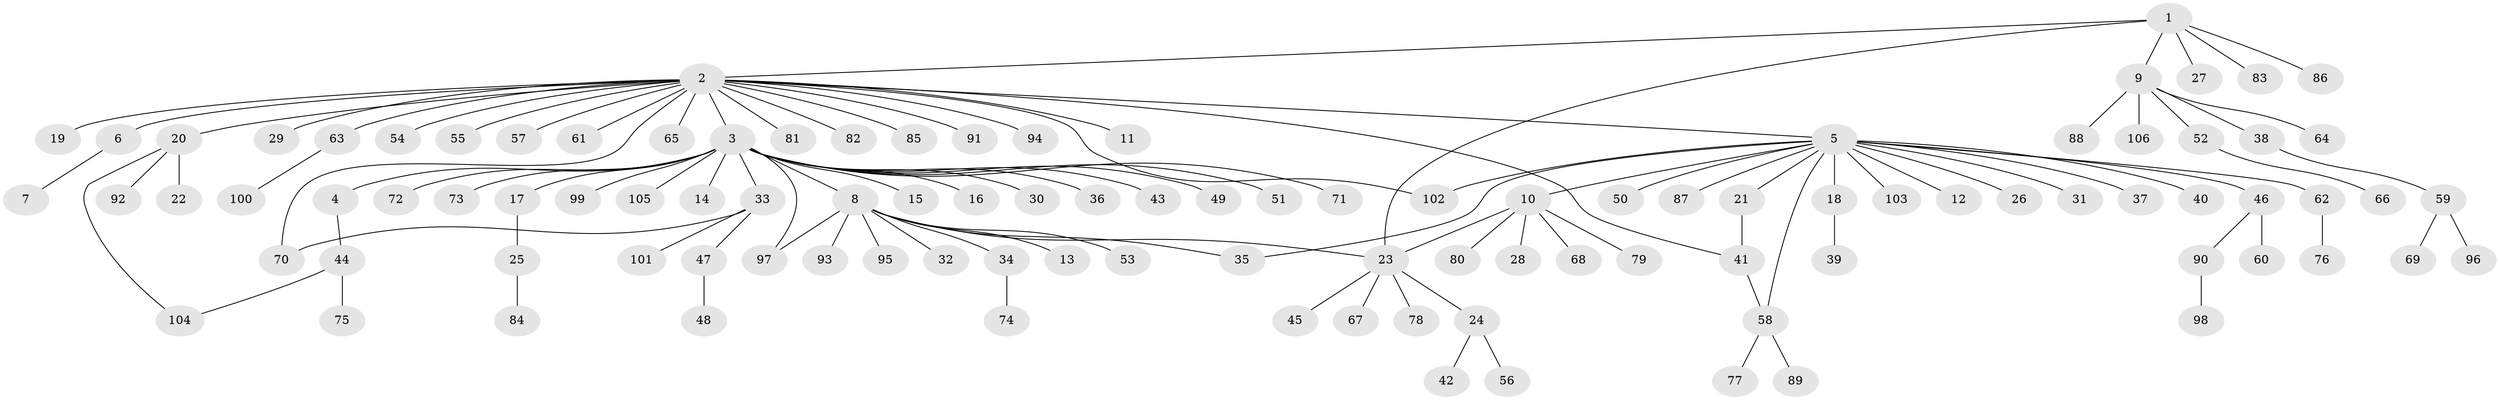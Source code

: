 // Generated by graph-tools (version 1.1) at 2025/35/03/09/25 02:35:42]
// undirected, 106 vertices, 114 edges
graph export_dot {
graph [start="1"]
  node [color=gray90,style=filled];
  1;
  2;
  3;
  4;
  5;
  6;
  7;
  8;
  9;
  10;
  11;
  12;
  13;
  14;
  15;
  16;
  17;
  18;
  19;
  20;
  21;
  22;
  23;
  24;
  25;
  26;
  27;
  28;
  29;
  30;
  31;
  32;
  33;
  34;
  35;
  36;
  37;
  38;
  39;
  40;
  41;
  42;
  43;
  44;
  45;
  46;
  47;
  48;
  49;
  50;
  51;
  52;
  53;
  54;
  55;
  56;
  57;
  58;
  59;
  60;
  61;
  62;
  63;
  64;
  65;
  66;
  67;
  68;
  69;
  70;
  71;
  72;
  73;
  74;
  75;
  76;
  77;
  78;
  79;
  80;
  81;
  82;
  83;
  84;
  85;
  86;
  87;
  88;
  89;
  90;
  91;
  92;
  93;
  94;
  95;
  96;
  97;
  98;
  99;
  100;
  101;
  102;
  103;
  104;
  105;
  106;
  1 -- 2;
  1 -- 9;
  1 -- 23;
  1 -- 27;
  1 -- 83;
  1 -- 86;
  2 -- 3;
  2 -- 5;
  2 -- 6;
  2 -- 11;
  2 -- 19;
  2 -- 20;
  2 -- 29;
  2 -- 41;
  2 -- 54;
  2 -- 55;
  2 -- 57;
  2 -- 61;
  2 -- 63;
  2 -- 65;
  2 -- 70;
  2 -- 81;
  2 -- 82;
  2 -- 85;
  2 -- 91;
  2 -- 94;
  2 -- 102;
  3 -- 4;
  3 -- 8;
  3 -- 14;
  3 -- 15;
  3 -- 16;
  3 -- 17;
  3 -- 30;
  3 -- 33;
  3 -- 36;
  3 -- 43;
  3 -- 49;
  3 -- 51;
  3 -- 71;
  3 -- 72;
  3 -- 73;
  3 -- 97;
  3 -- 99;
  3 -- 105;
  4 -- 44;
  5 -- 10;
  5 -- 12;
  5 -- 18;
  5 -- 21;
  5 -- 26;
  5 -- 31;
  5 -- 35;
  5 -- 37;
  5 -- 40;
  5 -- 46;
  5 -- 50;
  5 -- 58;
  5 -- 62;
  5 -- 87;
  5 -- 102;
  5 -- 103;
  6 -- 7;
  8 -- 13;
  8 -- 23;
  8 -- 32;
  8 -- 34;
  8 -- 35;
  8 -- 53;
  8 -- 93;
  8 -- 95;
  8 -- 97;
  9 -- 38;
  9 -- 52;
  9 -- 64;
  9 -- 88;
  9 -- 106;
  10 -- 23;
  10 -- 28;
  10 -- 68;
  10 -- 79;
  10 -- 80;
  17 -- 25;
  18 -- 39;
  20 -- 22;
  20 -- 92;
  20 -- 104;
  21 -- 41;
  23 -- 24;
  23 -- 45;
  23 -- 67;
  23 -- 78;
  24 -- 42;
  24 -- 56;
  25 -- 84;
  33 -- 47;
  33 -- 70;
  33 -- 101;
  34 -- 74;
  38 -- 59;
  41 -- 58;
  44 -- 75;
  44 -- 104;
  46 -- 60;
  46 -- 90;
  47 -- 48;
  52 -- 66;
  58 -- 77;
  58 -- 89;
  59 -- 69;
  59 -- 96;
  62 -- 76;
  63 -- 100;
  90 -- 98;
}

